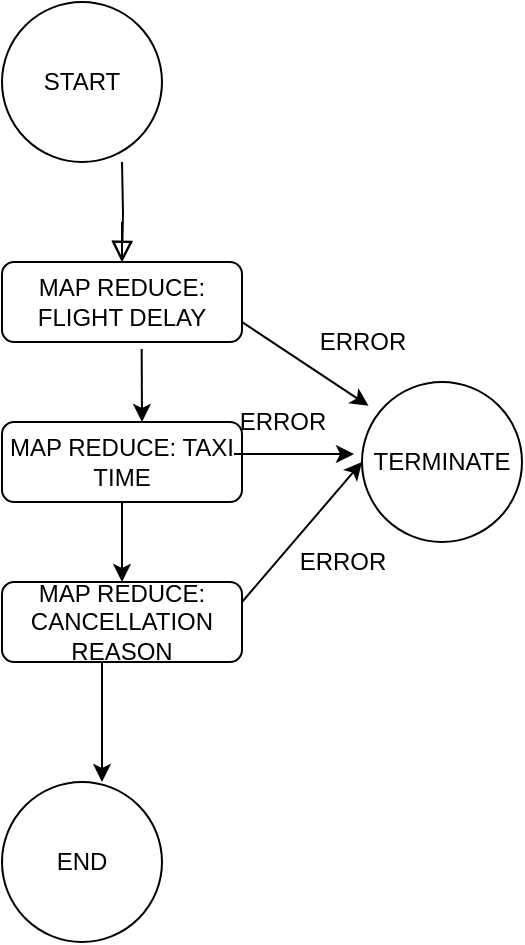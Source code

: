 <mxfile version="13.5.8" type="device"><diagram id="C5RBs43oDa-KdzZeNtuy" name="Page-1"><mxGraphModel dx="668" dy="570" grid="1" gridSize="10" guides="1" tooltips="1" connect="1" arrows="1" fold="1" page="1" pageScale="1" pageWidth="827" pageHeight="1169" math="0" shadow="0"><root><mxCell id="WIyWlLk6GJQsqaUBKTNV-0"/><mxCell id="WIyWlLk6GJQsqaUBKTNV-1" parent="WIyWlLk6GJQsqaUBKTNV-0"/><mxCell id="WIyWlLk6GJQsqaUBKTNV-2" value="" style="rounded=0;html=1;jettySize=auto;orthogonalLoop=1;fontSize=11;endArrow=block;endFill=0;endSize=8;strokeWidth=1;shadow=0;labelBackgroundColor=none;edgeStyle=orthogonalEdgeStyle;" parent="WIyWlLk6GJQsqaUBKTNV-1" source="WIyWlLk6GJQsqaUBKTNV-7" edge="1"><mxGeometry relative="1" as="geometry"><mxPoint x="220" y="120" as="sourcePoint"/><mxPoint x="220" y="170" as="targetPoint"/></mxGeometry></mxCell><mxCell id="ZH29DDzVCgypPHC-VeCh-0" value="START" style="ellipse;whiteSpace=wrap;html=1;aspect=fixed;" vertex="1" parent="WIyWlLk6GJQsqaUBKTNV-1"><mxGeometry x="160" y="40" width="80" height="80" as="geometry"/></mxCell><mxCell id="WIyWlLk6GJQsqaUBKTNV-7" value="MAP REDUCE: FLIGHT DELAY" style="rounded=1;whiteSpace=wrap;html=1;fontSize=12;glass=0;strokeWidth=1;shadow=0;" parent="WIyWlLk6GJQsqaUBKTNV-1" vertex="1"><mxGeometry x="160" y="170" width="120" height="40" as="geometry"/></mxCell><mxCell id="ZH29DDzVCgypPHC-VeCh-1" value="" style="rounded=0;html=1;jettySize=auto;orthogonalLoop=1;fontSize=11;endArrow=block;endFill=0;endSize=8;strokeWidth=1;shadow=0;labelBackgroundColor=none;edgeStyle=orthogonalEdgeStyle;" edge="1" parent="WIyWlLk6GJQsqaUBKTNV-1" target="WIyWlLk6GJQsqaUBKTNV-7"><mxGeometry relative="1" as="geometry"><mxPoint x="220" y="120" as="sourcePoint"/><mxPoint x="220" y="170" as="targetPoint"/></mxGeometry></mxCell><mxCell id="ZH29DDzVCgypPHC-VeCh-2" value="MAP REDUCE: TAXI TIME" style="rounded=1;whiteSpace=wrap;html=1;fontSize=12;glass=0;strokeWidth=1;shadow=0;" vertex="1" parent="WIyWlLk6GJQsqaUBKTNV-1"><mxGeometry x="160" y="250" width="120" height="40" as="geometry"/></mxCell><mxCell id="ZH29DDzVCgypPHC-VeCh-3" value="MAP REDUCE: CANCELLATION REASON" style="rounded=1;whiteSpace=wrap;html=1;fontSize=12;glass=0;strokeWidth=1;shadow=0;" vertex="1" parent="WIyWlLk6GJQsqaUBKTNV-1"><mxGeometry x="160" y="330" width="120" height="40" as="geometry"/></mxCell><mxCell id="ZH29DDzVCgypPHC-VeCh-4" value="END" style="ellipse;whiteSpace=wrap;html=1;aspect=fixed;" vertex="1" parent="WIyWlLk6GJQsqaUBKTNV-1"><mxGeometry x="160" y="430" width="80" height="80" as="geometry"/></mxCell><mxCell id="ZH29DDzVCgypPHC-VeCh-5" value="TERMINATE" style="ellipse;whiteSpace=wrap;html=1;aspect=fixed;" vertex="1" parent="WIyWlLk6GJQsqaUBKTNV-1"><mxGeometry x="340" y="230" width="80" height="80" as="geometry"/></mxCell><mxCell id="ZH29DDzVCgypPHC-VeCh-6" value="" style="endArrow=classic;html=1;" edge="1" parent="WIyWlLk6GJQsqaUBKTNV-1"><mxGeometry width="50" height="50" relative="1" as="geometry"><mxPoint x="210" y="370" as="sourcePoint"/><mxPoint x="210" y="430" as="targetPoint"/></mxGeometry></mxCell><mxCell id="ZH29DDzVCgypPHC-VeCh-9" value="" style="endArrow=classic;html=1;" edge="1" parent="WIyWlLk6GJQsqaUBKTNV-1"><mxGeometry width="50" height="50" relative="1" as="geometry"><mxPoint x="276" y="266" as="sourcePoint"/><mxPoint x="336" y="266" as="targetPoint"/><Array as="points"><mxPoint x="316" y="266"/></Array></mxGeometry></mxCell><mxCell id="ZH29DDzVCgypPHC-VeCh-10" value="ERROR" style="text;html=1;align=center;verticalAlign=middle;resizable=0;points=[];autosize=1;" vertex="1" parent="WIyWlLk6GJQsqaUBKTNV-1"><mxGeometry x="270" y="240" width="60" height="20" as="geometry"/></mxCell><mxCell id="ZH29DDzVCgypPHC-VeCh-12" value="" style="endArrow=classic;html=1;entryX=0.5;entryY=0;entryDx=0;entryDy=0;" edge="1" parent="WIyWlLk6GJQsqaUBKTNV-1" target="ZH29DDzVCgypPHC-VeCh-3"><mxGeometry width="50" height="50" relative="1" as="geometry"><mxPoint x="220" y="290" as="sourcePoint"/><mxPoint x="220" y="340" as="targetPoint"/></mxGeometry></mxCell><mxCell id="ZH29DDzVCgypPHC-VeCh-13" value="" style="endArrow=classic;html=1;exitX=0.582;exitY=1.089;exitDx=0;exitDy=0;exitPerimeter=0;" edge="1" parent="WIyWlLk6GJQsqaUBKTNV-1" source="WIyWlLk6GJQsqaUBKTNV-7"><mxGeometry width="50" height="50" relative="1" as="geometry"><mxPoint x="230" y="200" as="sourcePoint"/><mxPoint x="230" y="250" as="targetPoint"/></mxGeometry></mxCell><mxCell id="ZH29DDzVCgypPHC-VeCh-14" value="" style="endArrow=classic;html=1;exitX=1;exitY=0.75;exitDx=0;exitDy=0;entryX=0.041;entryY=0.149;entryDx=0;entryDy=0;entryPerimeter=0;" edge="1" parent="WIyWlLk6GJQsqaUBKTNV-1" source="WIyWlLk6GJQsqaUBKTNV-7" target="ZH29DDzVCgypPHC-VeCh-5"><mxGeometry width="50" height="50" relative="1" as="geometry"><mxPoint x="310" y="300" as="sourcePoint"/><mxPoint x="360" y="250" as="targetPoint"/></mxGeometry></mxCell><mxCell id="ZH29DDzVCgypPHC-VeCh-15" value="" style="endArrow=classic;html=1;exitX=1;exitY=0.25;exitDx=0;exitDy=0;entryX=0;entryY=0.5;entryDx=0;entryDy=0;" edge="1" parent="WIyWlLk6GJQsqaUBKTNV-1" source="ZH29DDzVCgypPHC-VeCh-3" target="ZH29DDzVCgypPHC-VeCh-5"><mxGeometry width="50" height="50" relative="1" as="geometry"><mxPoint x="310" y="300" as="sourcePoint"/><mxPoint x="360" y="250" as="targetPoint"/></mxGeometry></mxCell><mxCell id="ZH29DDzVCgypPHC-VeCh-16" value="ERROR" style="text;html=1;align=center;verticalAlign=middle;resizable=0;points=[];autosize=1;" vertex="1" parent="WIyWlLk6GJQsqaUBKTNV-1"><mxGeometry x="310" y="200" width="60" height="20" as="geometry"/></mxCell><mxCell id="ZH29DDzVCgypPHC-VeCh-17" value="ERROR" style="text;html=1;align=center;verticalAlign=middle;resizable=0;points=[];autosize=1;" vertex="1" parent="WIyWlLk6GJQsqaUBKTNV-1"><mxGeometry x="300" y="310" width="60" height="20" as="geometry"/></mxCell></root></mxGraphModel></diagram></mxfile>